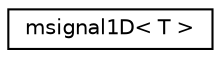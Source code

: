 digraph "Graphical Class Hierarchy"
{
 // LATEX_PDF_SIZE
  edge [fontname="Helvetica",fontsize="10",labelfontname="Helvetica",labelfontsize="10"];
  node [fontname="Helvetica",fontsize="10",shape=record];
  rankdir="LR";
  Node0 [label="msignal1D\< T \>",height=0.2,width=0.4,color="black", fillcolor="white", style="filled",URL="$d8/d10/classsps_1_1msignal1D.html",tooltip=" "];
}
